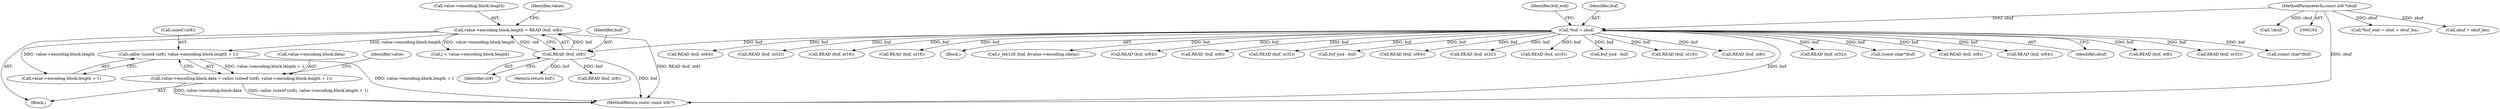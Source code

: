 digraph "0_radare2_2ca9ab45891b6ae8e32b6c28c81eebca059cbe5d_0@API" {
"1000549" [label="(Call,calloc (sizeof (ut8), value->encoding.block.length + 1))"];
"1000530" [label="(Call,value->encoding.block.length = READ (buf, ut8))"];
"1000538" [label="(Call,READ (buf, ut8))"];
"1000112" [label="(Call,*buf = obuf)"];
"1000103" [label="(MethodParameterIn,const ut8 *obuf)"];
"1000541" [label="(Call,value->encoding.block.data = calloc (sizeof (ut8), value->encoding.block.length + 1))"];
"1000550" [label="(Call,sizeof (ut8))"];
"1000531" [label="(Call,value->encoding.block.length)"];
"1000596" [label="(Call,READ (buf, ut8))"];
"1000112" [label="(Call,*buf = obuf)"];
"1000328" [label="(Call,READ (buf, ut32))"];
"1000445" [label="(Call,(const char*)buf)"];
"1000749" [label="(Call,READ (buf, ut8))"];
"1000782" [label="(Call,READ (buf, ut64))"];
"1000541" [label="(Call,value->encoding.block.data = calloc (sizeof (ut8), value->encoding.block.length + 1))"];
"1000113" [label="(Identifier,buf)"];
"1000116" [label="(Call,*buf_end = obuf + obuf_len)"];
"1000114" [label="(Identifier,obuf)"];
"1000200" [label="(Call,READ (buf, ut8))"];
"1000222" [label="(Call,READ (buf, ut32))"];
"1000437" [label="(Call,(const char*)buf)"];
"1000118" [label="(Call,obuf + obuf_len)"];
"1000233" [label="(Call,READ (buf, ut64))"];
"1000632" [label="(Call,READ (buf, ut32))"];
"1000211" [label="(Call,READ (buf, ut16))"];
"1000542" [label="(Call,value->encoding.block.data)"];
"1000565" [label="(Identifier,value)"];
"1000398" [label="(Call,READ (buf, ut16))"];
"1000133" [label="(Call,!obuf)"];
"1000540" [label="(Identifier,ut8)"];
"1000103" [label="(MethodParameterIn,const ut8 *obuf)"];
"1000186" [label="(Block,)"];
"1000545" [label="(Identifier,value)"];
"1000110" [label="(Block,)"];
"1000614" [label="(Call,r_leb128 (buf, &value->encoding.sdata))"];
"1000738" [label="(Call,READ (buf, ut64))"];
"1000814" [label="(MethodReturn,static const ut8 *)"];
"1000607" [label="(Call,READ (buf, ut8))"];
"1000538" [label="(Call,READ (buf, ut8))"];
"1000549" [label="(Call,calloc (sizeof (ut8), value->encoding.block.length + 1))"];
"1000574" [label="(Call,j < value->encoding.block.length)"];
"1000539" [label="(Identifier,buf)"];
"1000771" [label="(Call,READ (buf, ut32))"];
"1000455" [label="(Call,buf_end - buf)"];
"1000552" [label="(Call,value->encoding.block.length + 1)"];
"1000420" [label="(Call,READ (buf, ut64))"];
"1000812" [label="(Return,return buf;)"];
"1000409" [label="(Call,READ (buf, ut32))"];
"1000760" [label="(Call,READ (buf, ut16))"];
"1000117" [label="(Identifier,buf_end)"];
"1000702" [label="(Call,buf_end - buf)"];
"1000257" [label="(Call,READ (buf, ut16))"];
"1000793" [label="(Call,READ (buf, ut8))"];
"1000530" [label="(Call,value->encoding.block.length = READ (buf, ut8))"];
"1000549" -> "1000541"  [label="AST: "];
"1000549" -> "1000552"  [label="CFG: "];
"1000550" -> "1000549"  [label="AST: "];
"1000552" -> "1000549"  [label="AST: "];
"1000541" -> "1000549"  [label="CFG: "];
"1000549" -> "1000814"  [label="DDG: value->encoding.block.length + 1"];
"1000549" -> "1000541"  [label="DDG: value->encoding.block.length + 1"];
"1000530" -> "1000549"  [label="DDG: value->encoding.block.length"];
"1000530" -> "1000186"  [label="AST: "];
"1000530" -> "1000538"  [label="CFG: "];
"1000531" -> "1000530"  [label="AST: "];
"1000538" -> "1000530"  [label="AST: "];
"1000545" -> "1000530"  [label="CFG: "];
"1000530" -> "1000814"  [label="DDG: READ (buf, ut8)"];
"1000538" -> "1000530"  [label="DDG: buf"];
"1000538" -> "1000530"  [label="DDG: ut8"];
"1000530" -> "1000552"  [label="DDG: value->encoding.block.length"];
"1000530" -> "1000574"  [label="DDG: value->encoding.block.length"];
"1000538" -> "1000540"  [label="CFG: "];
"1000539" -> "1000538"  [label="AST: "];
"1000540" -> "1000538"  [label="AST: "];
"1000538" -> "1000814"  [label="DDG: buf"];
"1000112" -> "1000538"  [label="DDG: buf"];
"1000538" -> "1000596"  [label="DDG: buf"];
"1000538" -> "1000812"  [label="DDG: buf"];
"1000112" -> "1000110"  [label="AST: "];
"1000112" -> "1000114"  [label="CFG: "];
"1000113" -> "1000112"  [label="AST: "];
"1000114" -> "1000112"  [label="AST: "];
"1000117" -> "1000112"  [label="CFG: "];
"1000112" -> "1000814"  [label="DDG: buf"];
"1000103" -> "1000112"  [label="DDG: obuf"];
"1000112" -> "1000200"  [label="DDG: buf"];
"1000112" -> "1000211"  [label="DDG: buf"];
"1000112" -> "1000222"  [label="DDG: buf"];
"1000112" -> "1000233"  [label="DDG: buf"];
"1000112" -> "1000257"  [label="DDG: buf"];
"1000112" -> "1000328"  [label="DDG: buf"];
"1000112" -> "1000398"  [label="DDG: buf"];
"1000112" -> "1000409"  [label="DDG: buf"];
"1000112" -> "1000420"  [label="DDG: buf"];
"1000112" -> "1000437"  [label="DDG: buf"];
"1000112" -> "1000445"  [label="DDG: buf"];
"1000112" -> "1000455"  [label="DDG: buf"];
"1000112" -> "1000607"  [label="DDG: buf"];
"1000112" -> "1000614"  [label="DDG: buf"];
"1000112" -> "1000632"  [label="DDG: buf"];
"1000112" -> "1000702"  [label="DDG: buf"];
"1000112" -> "1000738"  [label="DDG: buf"];
"1000112" -> "1000749"  [label="DDG: buf"];
"1000112" -> "1000760"  [label="DDG: buf"];
"1000112" -> "1000771"  [label="DDG: buf"];
"1000112" -> "1000782"  [label="DDG: buf"];
"1000112" -> "1000793"  [label="DDG: buf"];
"1000103" -> "1000102"  [label="AST: "];
"1000103" -> "1000814"  [label="DDG: obuf"];
"1000103" -> "1000116"  [label="DDG: obuf"];
"1000103" -> "1000118"  [label="DDG: obuf"];
"1000103" -> "1000133"  [label="DDG: obuf"];
"1000541" -> "1000186"  [label="AST: "];
"1000542" -> "1000541"  [label="AST: "];
"1000565" -> "1000541"  [label="CFG: "];
"1000541" -> "1000814"  [label="DDG: value->encoding.block.data"];
"1000541" -> "1000814"  [label="DDG: calloc (sizeof (ut8), value->encoding.block.length + 1)"];
}
